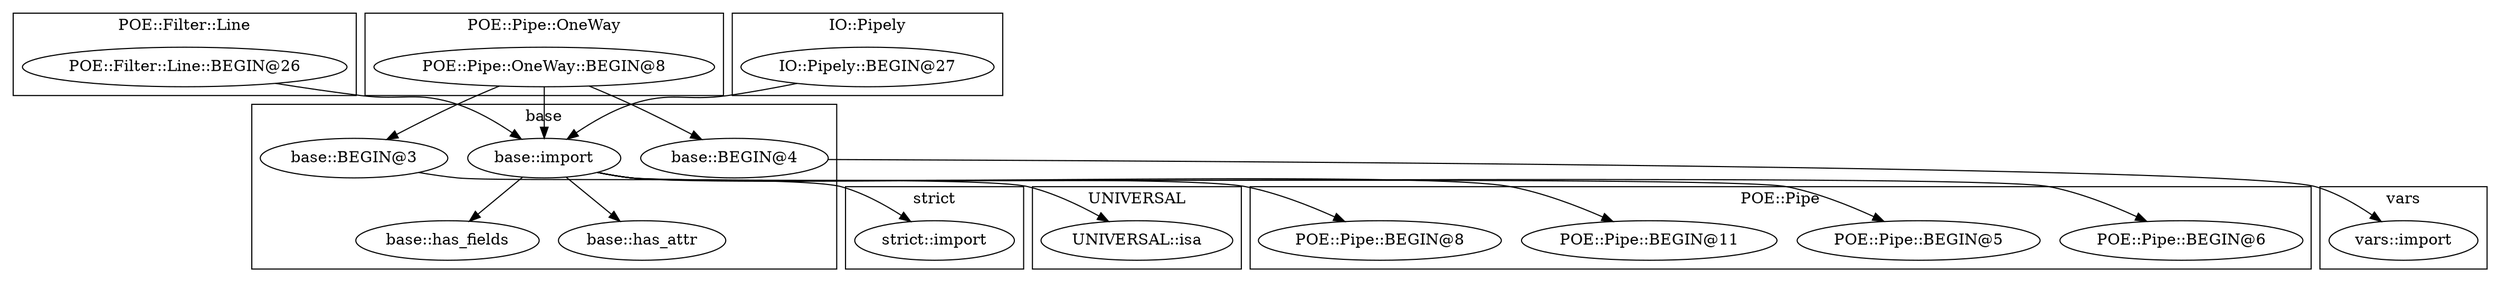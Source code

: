 digraph {
graph [overlap=false]
subgraph cluster_base {
	label="base";
	"base::BEGIN@3";
	"base::import";
	"base::has_fields";
	"base::BEGIN@4";
	"base::has_attr";
}
subgraph cluster_UNIVERSAL {
	label="UNIVERSAL";
	"UNIVERSAL::isa";
}
subgraph cluster_vars {
	label="vars";
	"vars::import";
}
subgraph cluster_POE_Filter_Line {
	label="POE::Filter::Line";
	"POE::Filter::Line::BEGIN@26";
}
subgraph cluster_POE_Pipe_OneWay {
	label="POE::Pipe::OneWay";
	"POE::Pipe::OneWay::BEGIN@8";
}
subgraph cluster_IO_Pipely {
	label="IO::Pipely";
	"IO::Pipely::BEGIN@27";
}
subgraph cluster_strict {
	label="strict";
	"strict::import";
}
subgraph cluster_POE_Pipe {
	label="POE::Pipe";
	"POE::Pipe::BEGIN@11";
	"POE::Pipe::BEGIN@8";
	"POE::Pipe::BEGIN@6";
	"POE::Pipe::BEGIN@5";
}
"base::BEGIN@4" -> "vars::import";
"base::import" -> "base::has_attr";
"POE::Pipe::OneWay::BEGIN@8" -> "base::import";
"POE::Filter::Line::BEGIN@26" -> "base::import";
"IO::Pipely::BEGIN@27" -> "base::import";
"POE::Pipe::OneWay::BEGIN@8" -> "base::BEGIN@4";
"base::import" -> "base::has_fields";
"base::import" -> "POE::Pipe::BEGIN@6";
"POE::Pipe::OneWay::BEGIN@8" -> "base::BEGIN@3";
"base::import" -> "POE::Pipe::BEGIN@8";
"base::import" -> "POE::Pipe::BEGIN@5";
"base::BEGIN@3" -> "strict::import";
"base::import" -> "POE::Pipe::BEGIN@11";
"base::import" -> "UNIVERSAL::isa";
}
